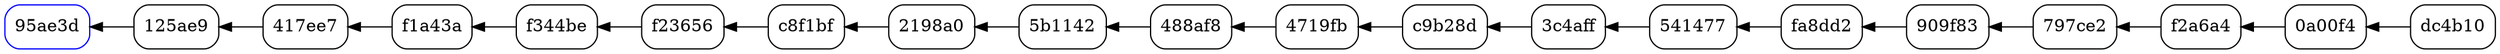 digraph DAG {
	node [shape=box style=rounded]
	rankdir=RL
	{
		rank=same
		"95ae3d" [color=blue]
	}
	{
		rank=same
		"125ae9" [color=black]
	}
	{
		rank=same
		"417ee7" [color=black]
	}
	{
		rank=same
		f1a43a [color=black]
	}
	{
		rank=same
		f344be [color=black]
	}
	{
		rank=same
		f23656 [color=black]
	}
	{
		rank=same
		c8f1bf [color=black]
	}
	{
		rank=same
		"2198a0" [color=black]
	}
	{
		rank=same
		"5b1142" [color=black]
	}
	{
		rank=same
		"488af8" [color=black]
	}
	{
		rank=same
		"4719fb" [color=black]
	}
	{
		rank=same
		c9b28d [color=black]
	}
	{
		rank=same
		"3c4aff" [color=black]
	}
	{
		rank=same
		541477 [color=black]
	}
	{
		rank=same
		fa8dd2 [color=black]
	}
	{
		rank=same
		"909f83" [color=black]
	}
	{
		rank=same
		"797ce2" [color=black]
	}
	{
		rank=same
		f2a6a4 [color=black]
	}
	{
		rank=same
		"0a00f4" [color=black]
	}
	{
		rank=same
		dc4b10 [color=black]
	}
	"125ae9" -> "95ae3d" [constraint=true]
	"417ee7" -> "125ae9" [constraint=true]
	f1a43a -> "417ee7" [constraint=true]
	f344be -> f1a43a [constraint=true]
	f23656 -> f344be [constraint=true]
	c8f1bf -> f23656 [constraint=true]
	"2198a0" -> c8f1bf [constraint=true]
	"5b1142" -> "2198a0" [constraint=true]
	"488af8" -> "5b1142" [constraint=true]
	"4719fb" -> "488af8" [constraint=true]
	c9b28d -> "4719fb" [constraint=true]
	"3c4aff" -> c9b28d [constraint=true]
	541477 -> "3c4aff" [constraint=true]
	fa8dd2 -> 541477 [constraint=true]
	"909f83" -> fa8dd2 [constraint=true]
	"797ce2" -> "909f83" [constraint=true]
	f2a6a4 -> "797ce2" [constraint=true]
	"0a00f4" -> f2a6a4 [constraint=true]
	dc4b10 -> "0a00f4" [constraint=true]
}

